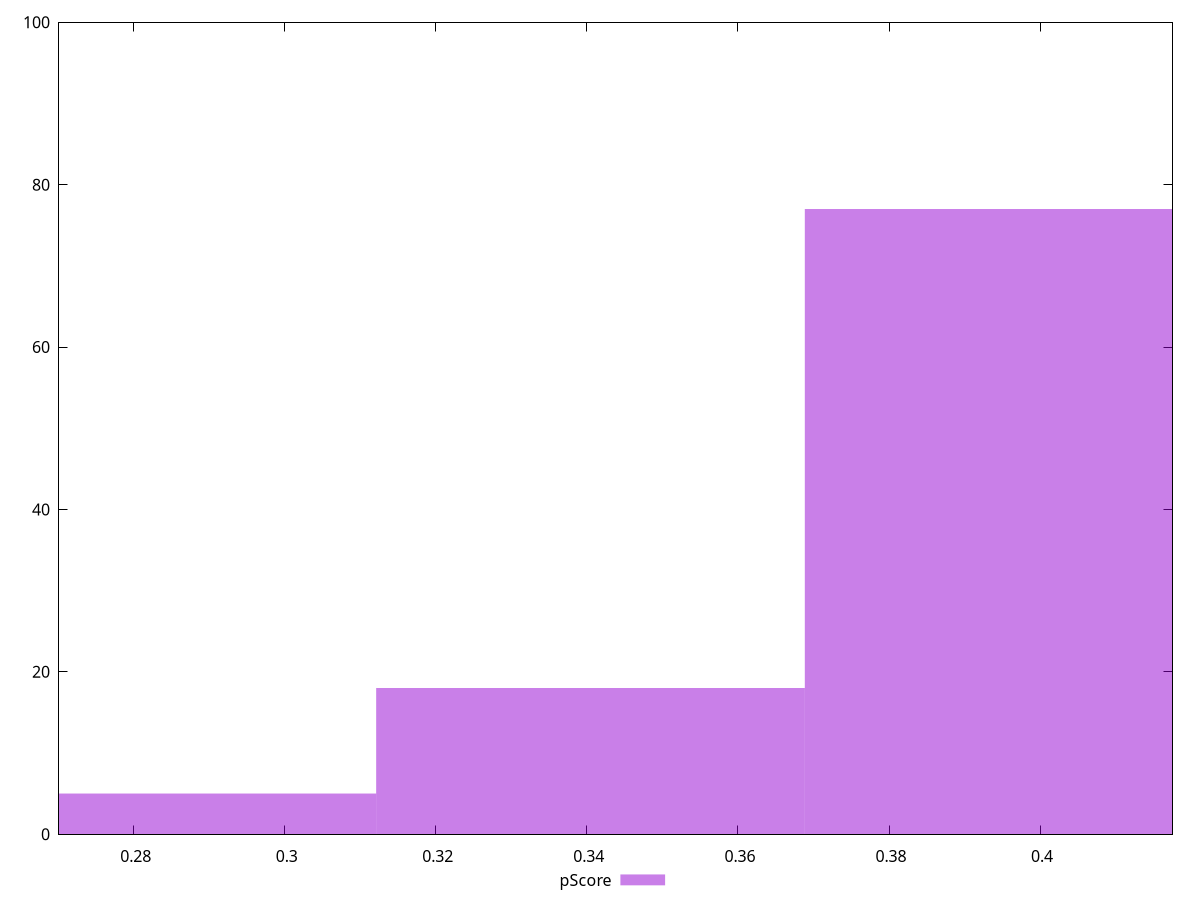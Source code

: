 reset

$pScore <<EOF
0.39722544660384884 77
0.28373246185989204 5
0.34047895423187047 18
EOF

set key outside below
set boxwidth 0.05674649237197841
set xrange [0.2701176470588235:0.41752941176470587]
set yrange [0:100]
set trange [0:100]
set style fill transparent solid 0.5 noborder
set terminal svg size 640, 490 enhanced background rgb 'white'
set output "report_00013_2021-02-09T12-04-24.940Z/render-blocking-resources/samples/pages/pScore/histogram.svg"

plot $pScore title "pScore" with boxes

reset

